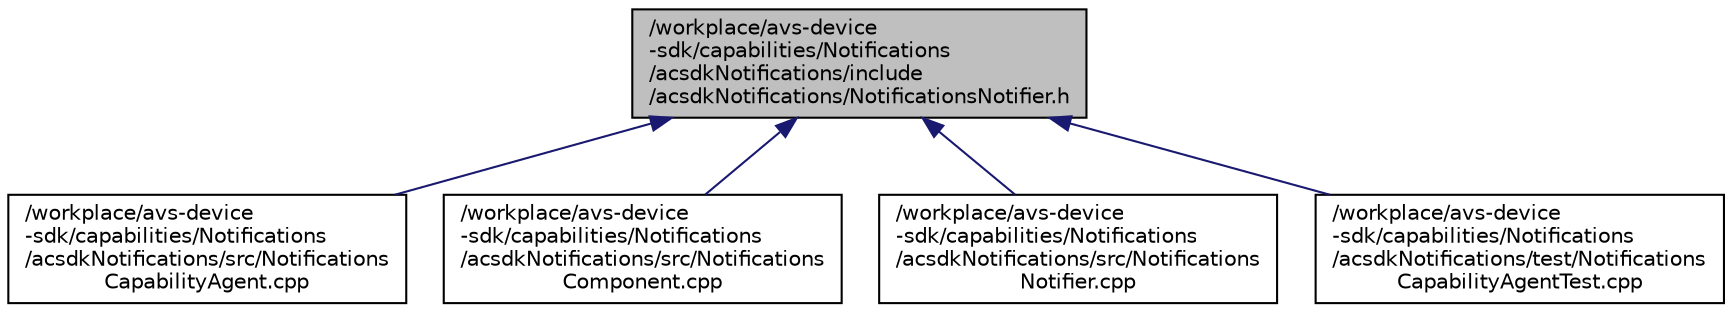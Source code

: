 digraph "/workplace/avs-device-sdk/capabilities/Notifications/acsdkNotifications/include/acsdkNotifications/NotificationsNotifier.h"
{
 // LATEX_PDF_SIZE
  edge [fontname="Helvetica",fontsize="10",labelfontname="Helvetica",labelfontsize="10"];
  node [fontname="Helvetica",fontsize="10",shape=record];
  Node1 [label="/workplace/avs-device\l-sdk/capabilities/Notifications\l/acsdkNotifications/include\l/acsdkNotifications/NotificationsNotifier.h",height=0.2,width=0.4,color="black", fillcolor="grey75", style="filled", fontcolor="black",tooltip=" "];
  Node1 -> Node2 [dir="back",color="midnightblue",fontsize="10",style="solid",fontname="Helvetica"];
  Node2 [label="/workplace/avs-device\l-sdk/capabilities/Notifications\l/acsdkNotifications/src/Notifications\lCapabilityAgent.cpp",height=0.2,width=0.4,color="black", fillcolor="white", style="filled",URL="$_notifications_capability_agent_8cpp.html",tooltip=" "];
  Node1 -> Node3 [dir="back",color="midnightblue",fontsize="10",style="solid",fontname="Helvetica"];
  Node3 [label="/workplace/avs-device\l-sdk/capabilities/Notifications\l/acsdkNotifications/src/Notifications\lComponent.cpp",height=0.2,width=0.4,color="black", fillcolor="white", style="filled",URL="$_notifications_component_8cpp.html",tooltip=" "];
  Node1 -> Node4 [dir="back",color="midnightblue",fontsize="10",style="solid",fontname="Helvetica"];
  Node4 [label="/workplace/avs-device\l-sdk/capabilities/Notifications\l/acsdkNotifications/src/Notifications\lNotifier.cpp",height=0.2,width=0.4,color="black", fillcolor="white", style="filled",URL="$_notifications_notifier_8cpp.html",tooltip=" "];
  Node1 -> Node5 [dir="back",color="midnightblue",fontsize="10",style="solid",fontname="Helvetica"];
  Node5 [label="/workplace/avs-device\l-sdk/capabilities/Notifications\l/acsdkNotifications/test/Notifications\lCapabilityAgentTest.cpp",height=0.2,width=0.4,color="black", fillcolor="white", style="filled",URL="$_notifications_capability_agent_test_8cpp.html",tooltip=" "];
}
